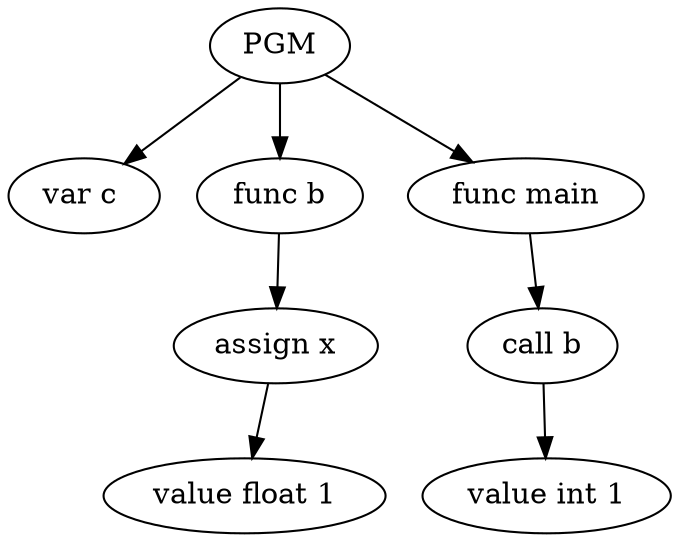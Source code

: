 digraph ast {
0[label = PGM, shape = ellipse]
1[label = "var c ", shape = ellipse]
0 -> 1
2[label = "func b", shape = ellipse]
0 -> 2
3[label = "assign x", shape = ellipse]
2 -> 3
4[label = "value float 1", shape = ellipse]
3 -> 4
5[label = "func main", shape = ellipse]
0 -> 5
6[label = "call b", shape = ellipse]
5 -> 6
7[label = "value int 1", shape = ellipse]
6 -> 7
}